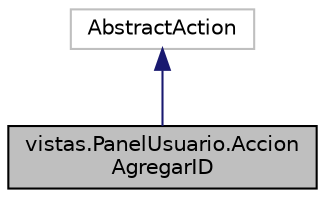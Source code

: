 digraph "vistas.PanelUsuario.AccionAgregarID"
{
  edge [fontname="Helvetica",fontsize="10",labelfontname="Helvetica",labelfontsize="10"];
  node [fontname="Helvetica",fontsize="10",shape=record];
  Node2 [label="vistas.PanelUsuario.Accion\lAgregarID",height=0.2,width=0.4,color="black", fillcolor="grey75", style="filled", fontcolor="black"];
  Node3 -> Node2 [dir="back",color="midnightblue",fontsize="10",style="solid"];
  Node3 [label="AbstractAction",height=0.2,width=0.4,color="grey75", fillcolor="white", style="filled"];
}
